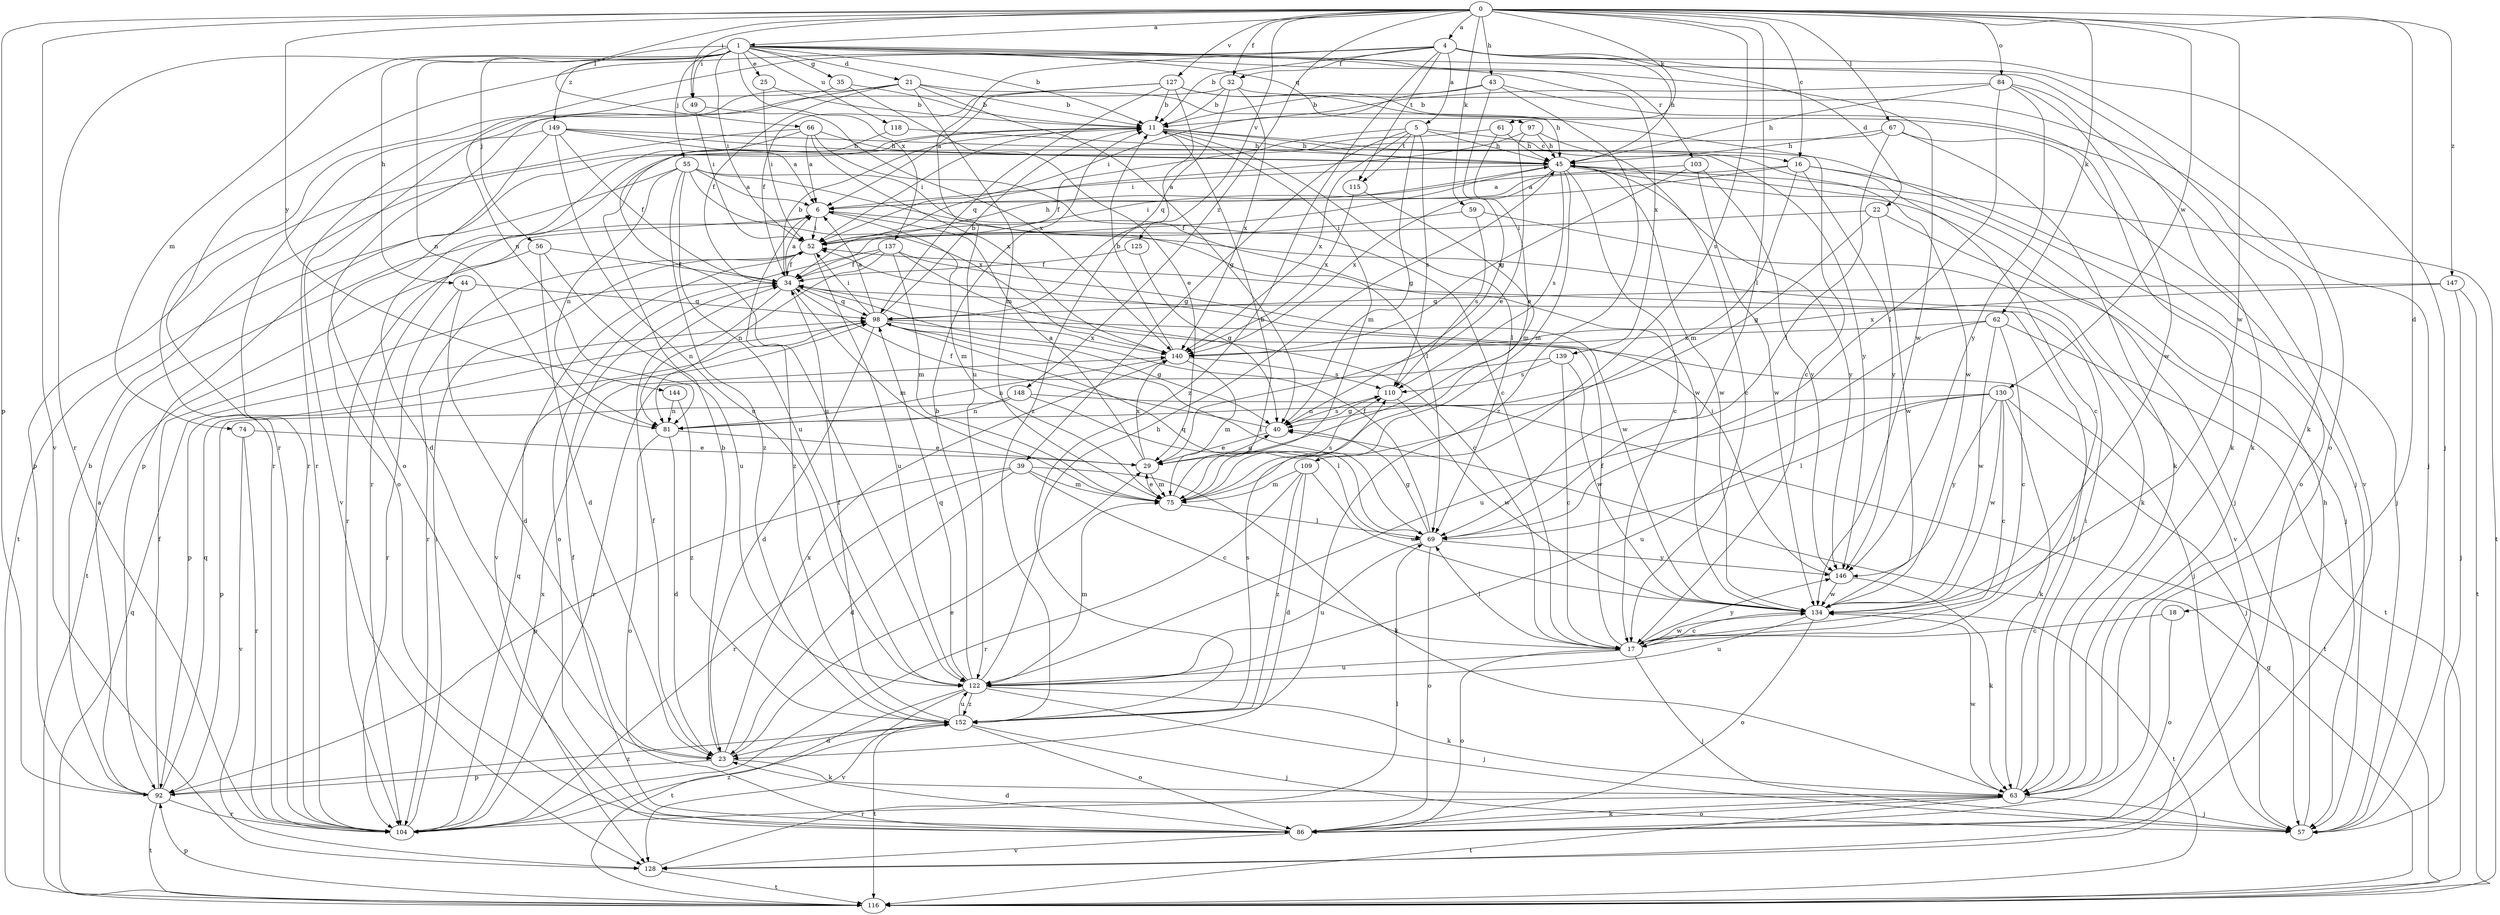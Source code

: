 strict digraph  {
0;
1;
4;
5;
6;
11;
16;
17;
18;
21;
22;
23;
25;
29;
32;
34;
35;
39;
40;
43;
44;
45;
49;
52;
55;
56;
57;
59;
61;
62;
63;
66;
67;
69;
74;
75;
81;
84;
86;
92;
97;
98;
103;
104;
109;
110;
115;
116;
118;
122;
125;
127;
128;
130;
134;
137;
139;
140;
144;
146;
147;
148;
149;
152;
0 -> 1  [label=a];
0 -> 4  [label=a];
0 -> 16  [label=c];
0 -> 18  [label=d];
0 -> 32  [label=f];
0 -> 43  [label=h];
0 -> 49  [label=i];
0 -> 59  [label=k];
0 -> 61  [label=k];
0 -> 62  [label=k];
0 -> 66  [label=l];
0 -> 67  [label=l];
0 -> 69  [label=l];
0 -> 84  [label=o];
0 -> 92  [label=p];
0 -> 109  [label=s];
0 -> 125  [label=v];
0 -> 127  [label=v];
0 -> 128  [label=v];
0 -> 130  [label=w];
0 -> 134  [label=w];
0 -> 144  [label=y];
0 -> 147  [label=z];
0 -> 148  [label=z];
1 -> 11  [label=b];
1 -> 21  [label=d];
1 -> 25  [label=e];
1 -> 35  [label=g];
1 -> 44  [label=h];
1 -> 49  [label=i];
1 -> 52  [label=i];
1 -> 55  [label=j];
1 -> 56  [label=j];
1 -> 63  [label=k];
1 -> 74  [label=m];
1 -> 81  [label=n];
1 -> 97  [label=q];
1 -> 103  [label=r];
1 -> 104  [label=r];
1 -> 118  [label=u];
1 -> 134  [label=w];
1 -> 137  [label=x];
1 -> 139  [label=x];
1 -> 149  [label=z];
4 -> 5  [label=a];
4 -> 11  [label=b];
4 -> 22  [label=d];
4 -> 32  [label=f];
4 -> 45  [label=h];
4 -> 57  [label=j];
4 -> 81  [label=n];
4 -> 86  [label=o];
4 -> 104  [label=r];
4 -> 115  [label=t];
4 -> 122  [label=u];
4 -> 152  [label=z];
5 -> 16  [label=c];
5 -> 34  [label=f];
5 -> 39  [label=g];
5 -> 40  [label=g];
5 -> 45  [label=h];
5 -> 110  [label=s];
5 -> 115  [label=t];
5 -> 140  [label=x];
6 -> 52  [label=i];
6 -> 63  [label=k];
6 -> 75  [label=m];
6 -> 104  [label=r];
6 -> 152  [label=z];
11 -> 45  [label=h];
11 -> 52  [label=i];
11 -> 69  [label=l];
11 -> 75  [label=m];
11 -> 134  [label=w];
11 -> 146  [label=y];
16 -> 6  [label=a];
16 -> 17  [label=c];
16 -> 52  [label=i];
16 -> 57  [label=j];
16 -> 75  [label=m];
16 -> 146  [label=y];
17 -> 34  [label=f];
17 -> 57  [label=j];
17 -> 69  [label=l];
17 -> 86  [label=o];
17 -> 122  [label=u];
17 -> 134  [label=w];
17 -> 146  [label=y];
18 -> 17  [label=c];
18 -> 86  [label=o];
21 -> 11  [label=b];
21 -> 34  [label=f];
21 -> 40  [label=g];
21 -> 45  [label=h];
21 -> 75  [label=m];
21 -> 86  [label=o];
21 -> 104  [label=r];
22 -> 40  [label=g];
22 -> 52  [label=i];
22 -> 57  [label=j];
22 -> 134  [label=w];
23 -> 11  [label=b];
23 -> 29  [label=e];
23 -> 34  [label=f];
23 -> 63  [label=k];
23 -> 92  [label=p];
23 -> 140  [label=x];
25 -> 11  [label=b];
25 -> 52  [label=i];
29 -> 6  [label=a];
29 -> 40  [label=g];
29 -> 75  [label=m];
29 -> 140  [label=x];
32 -> 11  [label=b];
32 -> 57  [label=j];
32 -> 98  [label=q];
32 -> 104  [label=r];
32 -> 140  [label=x];
34 -> 6  [label=a];
34 -> 11  [label=b];
34 -> 75  [label=m];
34 -> 81  [label=n];
34 -> 98  [label=q];
35 -> 11  [label=b];
35 -> 29  [label=e];
35 -> 104  [label=r];
39 -> 17  [label=c];
39 -> 23  [label=d];
39 -> 63  [label=k];
39 -> 75  [label=m];
39 -> 92  [label=p];
39 -> 104  [label=r];
40 -> 29  [label=e];
40 -> 34  [label=f];
40 -> 110  [label=s];
43 -> 11  [label=b];
43 -> 40  [label=g];
43 -> 52  [label=i];
43 -> 63  [label=k];
43 -> 152  [label=z];
44 -> 23  [label=d];
44 -> 98  [label=q];
44 -> 104  [label=r];
45 -> 6  [label=a];
45 -> 17  [label=c];
45 -> 34  [label=f];
45 -> 57  [label=j];
45 -> 75  [label=m];
45 -> 110  [label=s];
45 -> 116  [label=t];
45 -> 134  [label=w];
45 -> 140  [label=x];
45 -> 146  [label=y];
49 -> 52  [label=i];
49 -> 140  [label=x];
52 -> 34  [label=f];
52 -> 45  [label=h];
52 -> 104  [label=r];
52 -> 122  [label=u];
52 -> 128  [label=v];
55 -> 6  [label=a];
55 -> 69  [label=l];
55 -> 81  [label=n];
55 -> 116  [label=t];
55 -> 122  [label=u];
55 -> 134  [label=w];
55 -> 140  [label=x];
55 -> 152  [label=z];
56 -> 23  [label=d];
56 -> 34  [label=f];
56 -> 116  [label=t];
56 -> 122  [label=u];
57 -> 45  [label=h];
59 -> 52  [label=i];
59 -> 110  [label=s];
59 -> 128  [label=v];
61 -> 29  [label=e];
61 -> 45  [label=h];
61 -> 92  [label=p];
62 -> 17  [label=c];
62 -> 116  [label=t];
62 -> 122  [label=u];
62 -> 134  [label=w];
62 -> 140  [label=x];
63 -> 34  [label=f];
63 -> 52  [label=i];
63 -> 57  [label=j];
63 -> 86  [label=o];
63 -> 104  [label=r];
63 -> 116  [label=t];
63 -> 134  [label=w];
66 -> 6  [label=a];
66 -> 17  [label=c];
66 -> 23  [label=d];
66 -> 45  [label=h];
66 -> 92  [label=p];
66 -> 140  [label=x];
67 -> 45  [label=h];
67 -> 63  [label=k];
67 -> 69  [label=l];
67 -> 86  [label=o];
67 -> 104  [label=r];
69 -> 34  [label=f];
69 -> 40  [label=g];
69 -> 86  [label=o];
69 -> 98  [label=q];
69 -> 122  [label=u];
69 -> 146  [label=y];
74 -> 29  [label=e];
74 -> 104  [label=r];
74 -> 128  [label=v];
75 -> 11  [label=b];
75 -> 29  [label=e];
75 -> 69  [label=l];
75 -> 110  [label=s];
81 -> 23  [label=d];
81 -> 29  [label=e];
81 -> 86  [label=o];
84 -> 11  [label=b];
84 -> 45  [label=h];
84 -> 63  [label=k];
84 -> 69  [label=l];
84 -> 134  [label=w];
84 -> 146  [label=y];
86 -> 23  [label=d];
86 -> 34  [label=f];
86 -> 63  [label=k];
86 -> 128  [label=v];
92 -> 6  [label=a];
92 -> 11  [label=b];
92 -> 34  [label=f];
92 -> 98  [label=q];
92 -> 104  [label=r];
92 -> 116  [label=t];
92 -> 152  [label=z];
97 -> 17  [label=c];
97 -> 29  [label=e];
97 -> 45  [label=h];
97 -> 52  [label=i];
98 -> 6  [label=a];
98 -> 11  [label=b];
98 -> 23  [label=d];
98 -> 40  [label=g];
98 -> 52  [label=i];
98 -> 57  [label=j];
98 -> 69  [label=l];
98 -> 92  [label=p];
98 -> 140  [label=x];
103 -> 6  [label=a];
103 -> 134  [label=w];
103 -> 140  [label=x];
103 -> 146  [label=y];
104 -> 52  [label=i];
104 -> 98  [label=q];
104 -> 140  [label=x];
104 -> 152  [label=z];
109 -> 23  [label=d];
109 -> 75  [label=m];
109 -> 104  [label=r];
109 -> 134  [label=w];
109 -> 152  [label=z];
110 -> 40  [label=g];
110 -> 134  [label=w];
115 -> 75  [label=m];
115 -> 140  [label=x];
116 -> 40  [label=g];
116 -> 92  [label=p];
116 -> 98  [label=q];
118 -> 45  [label=h];
118 -> 122  [label=u];
122 -> 11  [label=b];
122 -> 45  [label=h];
122 -> 57  [label=j];
122 -> 63  [label=k];
122 -> 75  [label=m];
122 -> 98  [label=q];
122 -> 116  [label=t];
122 -> 128  [label=v];
122 -> 152  [label=z];
125 -> 34  [label=f];
125 -> 40  [label=g];
127 -> 6  [label=a];
127 -> 11  [label=b];
127 -> 17  [label=c];
127 -> 34  [label=f];
127 -> 98  [label=q];
127 -> 128  [label=v];
127 -> 152  [label=z];
128 -> 69  [label=l];
128 -> 116  [label=t];
130 -> 17  [label=c];
130 -> 57  [label=j];
130 -> 63  [label=k];
130 -> 69  [label=l];
130 -> 81  [label=n];
130 -> 122  [label=u];
130 -> 134  [label=w];
130 -> 146  [label=y];
134 -> 17  [label=c];
134 -> 86  [label=o];
134 -> 116  [label=t];
134 -> 122  [label=u];
137 -> 17  [label=c];
137 -> 34  [label=f];
137 -> 75  [label=m];
137 -> 81  [label=n];
137 -> 86  [label=o];
137 -> 134  [label=w];
139 -> 17  [label=c];
139 -> 104  [label=r];
139 -> 110  [label=s];
139 -> 134  [label=w];
140 -> 11  [label=b];
140 -> 75  [label=m];
140 -> 81  [label=n];
140 -> 110  [label=s];
144 -> 81  [label=n];
144 -> 152  [label=z];
146 -> 52  [label=i];
146 -> 63  [label=k];
146 -> 134  [label=w];
147 -> 57  [label=j];
147 -> 98  [label=q];
147 -> 116  [label=t];
147 -> 140  [label=x];
148 -> 69  [label=l];
148 -> 81  [label=n];
148 -> 92  [label=p];
148 -> 116  [label=t];
149 -> 6  [label=a];
149 -> 34  [label=f];
149 -> 45  [label=h];
149 -> 57  [label=j];
149 -> 86  [label=o];
149 -> 122  [label=u];
149 -> 128  [label=v];
152 -> 23  [label=d];
152 -> 34  [label=f];
152 -> 57  [label=j];
152 -> 86  [label=o];
152 -> 110  [label=s];
152 -> 116  [label=t];
152 -> 122  [label=u];
}
